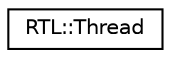 digraph "Иерархия классов. Графический вид."
{
  edge [fontname="Helvetica",fontsize="10",labelfontname="Helvetica",labelfontsize="10"];
  node [fontname="Helvetica",fontsize="10",shape=record];
  rankdir="LR";
  Node0 [label="RTL::Thread",height=0.2,width=0.4,color="black", fillcolor="white", style="filled",URL="$classRTL_1_1Thread.html"];
}
